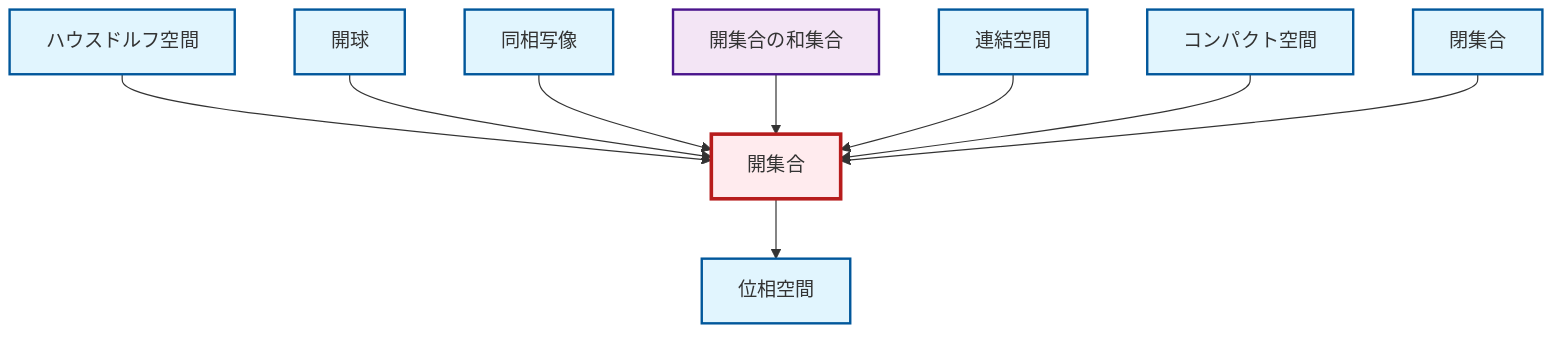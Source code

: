 graph TD
    classDef definition fill:#e1f5fe,stroke:#01579b,stroke-width:2px
    classDef theorem fill:#f3e5f5,stroke:#4a148c,stroke-width:2px
    classDef axiom fill:#fff3e0,stroke:#e65100,stroke-width:2px
    classDef example fill:#e8f5e9,stroke:#1b5e20,stroke-width:2px
    classDef current fill:#ffebee,stroke:#b71c1c,stroke-width:3px
    def-closed-set["閉集合"]:::definition
    def-homeomorphism["同相写像"]:::definition
    def-compact["コンパクト空間"]:::definition
    def-open-ball["開球"]:::definition
    def-open-set["開集合"]:::definition
    def-hausdorff["ハウスドルフ空間"]:::definition
    thm-union-open-sets["開集合の和集合"]:::theorem
    def-topological-space["位相空間"]:::definition
    def-connected["連結空間"]:::definition
    def-hausdorff --> def-open-set
    def-open-ball --> def-open-set
    def-open-set --> def-topological-space
    def-homeomorphism --> def-open-set
    thm-union-open-sets --> def-open-set
    def-connected --> def-open-set
    def-compact --> def-open-set
    def-closed-set --> def-open-set
    class def-open-set current